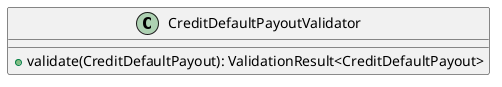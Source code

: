 @startuml

    class CreditDefaultPayoutValidator [[CreditDefaultPayoutValidator.html]] {
        +validate(CreditDefaultPayout): ValidationResult<CreditDefaultPayout>
    }

@enduml
